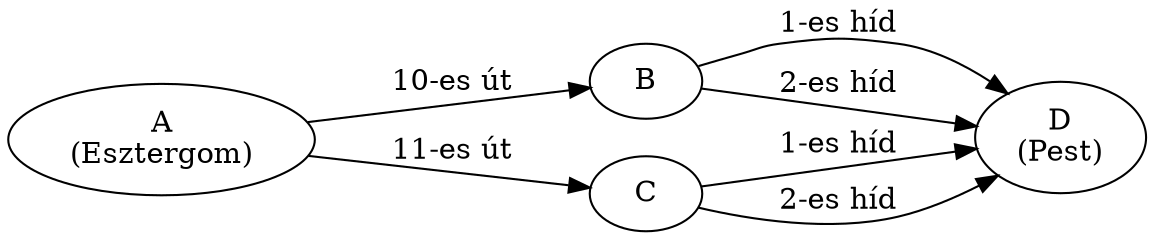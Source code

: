digraph task {
    graph [dpi=300]
    rankdir = "LR"
    
    A [label="A\n(Esztergom)"]
    B [label="B"]
    C [label="C"]
    D [label="D\n(Pest)"]

    A -> B [label="10-es út", minlen=2]
    A -> C [label="11-es út", minlen=2]
    B -> D [label="1-es híd", minlen=2]
    B -> D [label="2-es híd", minlen=2]
    C -> D [label="1-es híd", minlen=2]
    C -> D [label="2-es híd", minlen=2]
}